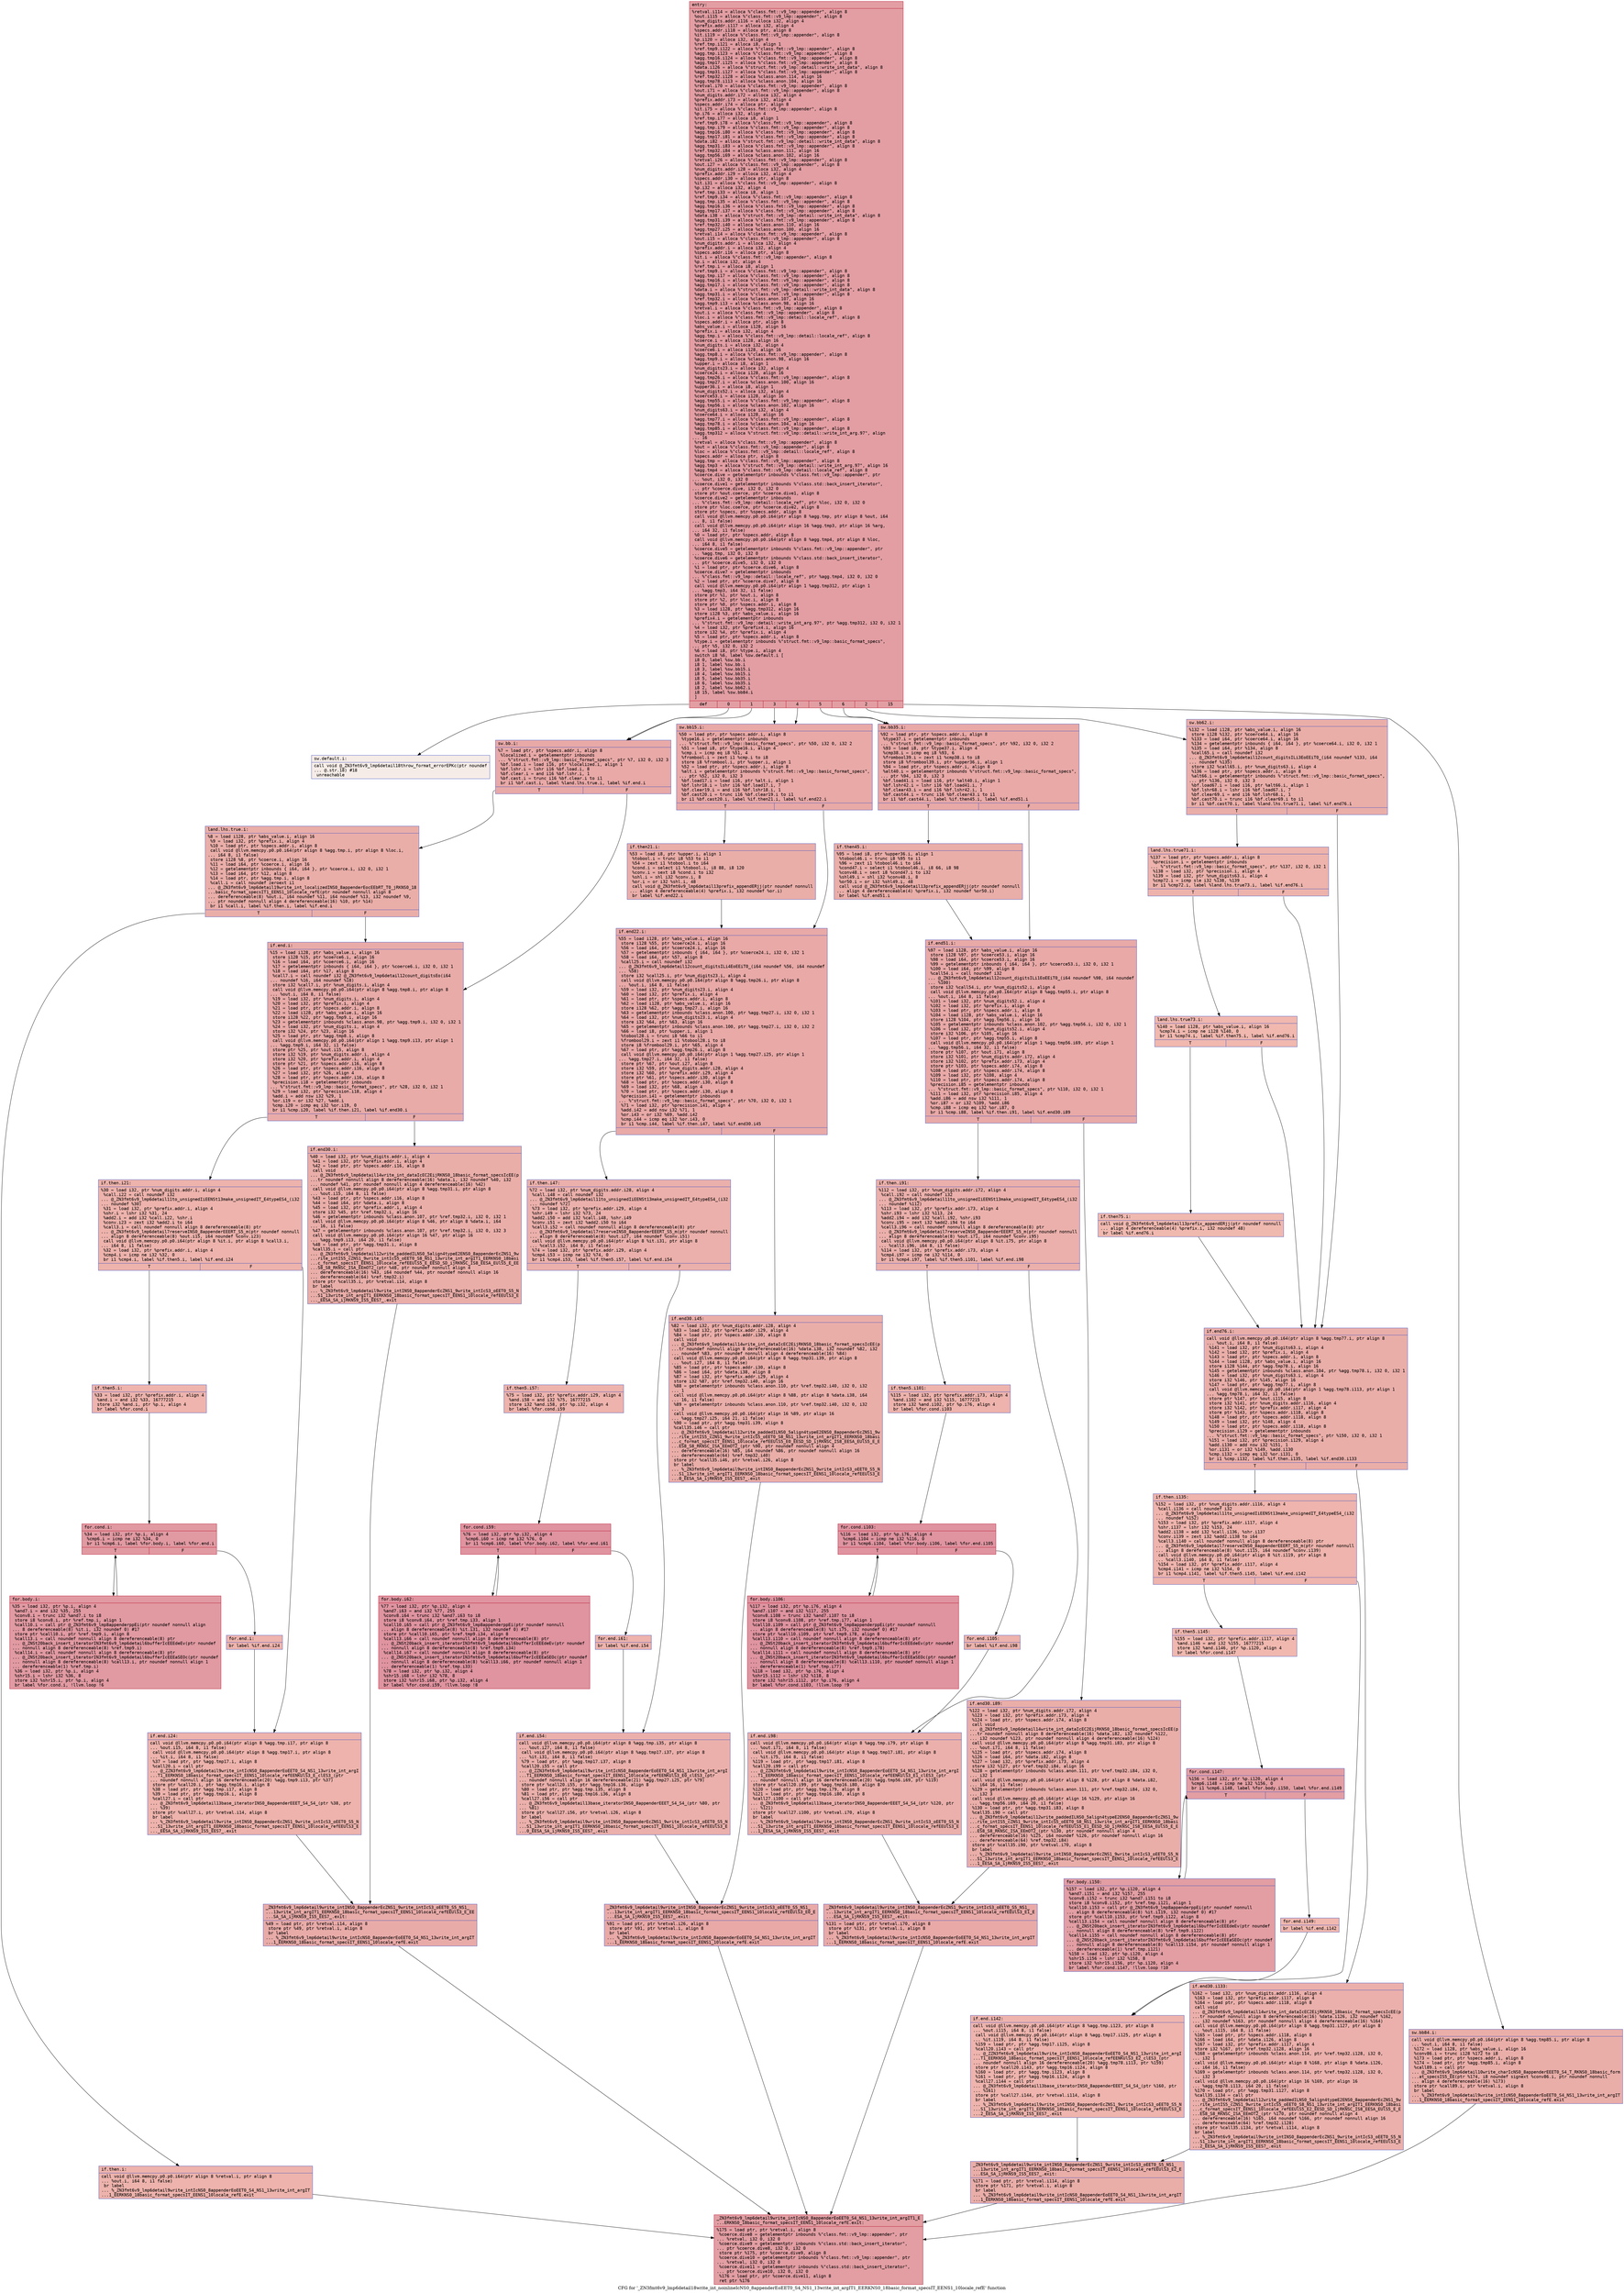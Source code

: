 digraph "CFG for '_ZN3fmt6v9_lmp6detail18write_int_noinlineIcNS0_8appenderEoEET0_S4_NS1_13write_int_argIT1_EERKNS0_18basic_format_specsIT_EENS1_10locale_refE' function" {
	label="CFG for '_ZN3fmt6v9_lmp6detail18write_int_noinlineIcNS0_8appenderEoEET0_S4_NS1_13write_int_argIT1_EERKNS0_18basic_format_specsIT_EENS1_10locale_refE' function";

	Node0x55fec35aebb0 [shape=record,color="#b70d28ff", style=filled, fillcolor="#be242e70" fontname="Courier",label="{entry:\l|  %retval.i114 = alloca %\"class.fmt::v9_lmp::appender\", align 8\l  %out.i115 = alloca %\"class.fmt::v9_lmp::appender\", align 8\l  %num_digits.addr.i116 = alloca i32, align 4\l  %prefix.addr.i117 = alloca i32, align 4\l  %specs.addr.i118 = alloca ptr, align 8\l  %it.i119 = alloca %\"class.fmt::v9_lmp::appender\", align 8\l  %p.i120 = alloca i32, align 4\l  %ref.tmp.i121 = alloca i8, align 1\l  %ref.tmp9.i122 = alloca %\"class.fmt::v9_lmp::appender\", align 8\l  %agg.tmp.i123 = alloca %\"class.fmt::v9_lmp::appender\", align 8\l  %agg.tmp16.i124 = alloca %\"class.fmt::v9_lmp::appender\", align 8\l  %agg.tmp17.i125 = alloca %\"class.fmt::v9_lmp::appender\", align 8\l  %data.i126 = alloca %\"struct.fmt::v9_lmp::detail::write_int_data\", align 8\l  %agg.tmp31.i127 = alloca %\"class.fmt::v9_lmp::appender\", align 8\l  %ref.tmp32.i128 = alloca %class.anon.114, align 16\l  %agg.tmp78.i113 = alloca %class.anon.104, align 16\l  %retval.i70 = alloca %\"class.fmt::v9_lmp::appender\", align 8\l  %out.i71 = alloca %\"class.fmt::v9_lmp::appender\", align 8\l  %num_digits.addr.i72 = alloca i32, align 4\l  %prefix.addr.i73 = alloca i32, align 4\l  %specs.addr.i74 = alloca ptr, align 8\l  %it.i75 = alloca %\"class.fmt::v9_lmp::appender\", align 8\l  %p.i76 = alloca i32, align 4\l  %ref.tmp.i77 = alloca i8, align 1\l  %ref.tmp9.i78 = alloca %\"class.fmt::v9_lmp::appender\", align 8\l  %agg.tmp.i79 = alloca %\"class.fmt::v9_lmp::appender\", align 8\l  %agg.tmp16.i80 = alloca %\"class.fmt::v9_lmp::appender\", align 8\l  %agg.tmp17.i81 = alloca %\"class.fmt::v9_lmp::appender\", align 8\l  %data.i82 = alloca %\"struct.fmt::v9_lmp::detail::write_int_data\", align 8\l  %agg.tmp31.i83 = alloca %\"class.fmt::v9_lmp::appender\", align 8\l  %ref.tmp32.i84 = alloca %class.anon.111, align 16\l  %agg.tmp56.i69 = alloca %class.anon.102, align 16\l  %retval.i26 = alloca %\"class.fmt::v9_lmp::appender\", align 8\l  %out.i27 = alloca %\"class.fmt::v9_lmp::appender\", align 8\l  %num_digits.addr.i28 = alloca i32, align 4\l  %prefix.addr.i29 = alloca i32, align 4\l  %specs.addr.i30 = alloca ptr, align 8\l  %it.i31 = alloca %\"class.fmt::v9_lmp::appender\", align 8\l  %p.i32 = alloca i32, align 4\l  %ref.tmp.i33 = alloca i8, align 1\l  %ref.tmp9.i34 = alloca %\"class.fmt::v9_lmp::appender\", align 8\l  %agg.tmp.i35 = alloca %\"class.fmt::v9_lmp::appender\", align 8\l  %agg.tmp16.i36 = alloca %\"class.fmt::v9_lmp::appender\", align 8\l  %agg.tmp17.i37 = alloca %\"class.fmt::v9_lmp::appender\", align 8\l  %data.i38 = alloca %\"struct.fmt::v9_lmp::detail::write_int_data\", align 8\l  %agg.tmp31.i39 = alloca %\"class.fmt::v9_lmp::appender\", align 8\l  %ref.tmp32.i40 = alloca %class.anon.110, align 16\l  %agg.tmp27.i25 = alloca %class.anon.100, align 16\l  %retval.i14 = alloca %\"class.fmt::v9_lmp::appender\", align 8\l  %out.i15 = alloca %\"class.fmt::v9_lmp::appender\", align 8\l  %num_digits.addr.i = alloca i32, align 4\l  %prefix.addr.i = alloca i32, align 4\l  %specs.addr.i16 = alloca ptr, align 8\l  %it.i = alloca %\"class.fmt::v9_lmp::appender\", align 8\l  %p.i = alloca i32, align 4\l  %ref.tmp.i = alloca i8, align 1\l  %ref.tmp9.i = alloca %\"class.fmt::v9_lmp::appender\", align 8\l  %agg.tmp.i17 = alloca %\"class.fmt::v9_lmp::appender\", align 8\l  %agg.tmp16.i = alloca %\"class.fmt::v9_lmp::appender\", align 8\l  %agg.tmp17.i = alloca %\"class.fmt::v9_lmp::appender\", align 8\l  %data.i = alloca %\"struct.fmt::v9_lmp::detail::write_int_data\", align 8\l  %agg.tmp31.i = alloca %\"class.fmt::v9_lmp::appender\", align 8\l  %ref.tmp32.i = alloca %class.anon.107, align 16\l  %agg.tmp9.i13 = alloca %class.anon.98, align 16\l  %retval.i = alloca %\"class.fmt::v9_lmp::appender\", align 8\l  %out.i = alloca %\"class.fmt::v9_lmp::appender\", align 8\l  %loc.i = alloca %\"class.fmt::v9_lmp::detail::locale_ref\", align 8\l  %specs.addr.i = alloca ptr, align 8\l  %abs_value.i = alloca i128, align 16\l  %prefix.i = alloca i32, align 4\l  %agg.tmp.i = alloca %\"class.fmt::v9_lmp::detail::locale_ref\", align 8\l  %coerce.i = alloca i128, align 16\l  %num_digits.i = alloca i32, align 4\l  %coerce6.i = alloca i128, align 16\l  %agg.tmp8.i = alloca %\"class.fmt::v9_lmp::appender\", align 8\l  %agg.tmp9.i = alloca %class.anon.98, align 16\l  %upper.i = alloca i8, align 1\l  %num_digits23.i = alloca i32, align 4\l  %coerce24.i = alloca i128, align 16\l  %agg.tmp26.i = alloca %\"class.fmt::v9_lmp::appender\", align 8\l  %agg.tmp27.i = alloca %class.anon.100, align 16\l  %upper36.i = alloca i8, align 1\l  %num_digits52.i = alloca i32, align 4\l  %coerce53.i = alloca i128, align 16\l  %agg.tmp55.i = alloca %\"class.fmt::v9_lmp::appender\", align 8\l  %agg.tmp56.i = alloca %class.anon.102, align 16\l  %num_digits63.i = alloca i32, align 4\l  %coerce64.i = alloca i128, align 16\l  %agg.tmp77.i = alloca %\"class.fmt::v9_lmp::appender\", align 8\l  %agg.tmp78.i = alloca %class.anon.104, align 16\l  %agg.tmp85.i = alloca %\"class.fmt::v9_lmp::appender\", align 8\l  %agg.tmp312 = alloca %\"struct.fmt::v9_lmp::detail::write_int_arg.97\", align\l... 16\l  %retval = alloca %\"class.fmt::v9_lmp::appender\", align 8\l  %out = alloca %\"class.fmt::v9_lmp::appender\", align 8\l  %loc = alloca %\"class.fmt::v9_lmp::detail::locale_ref\", align 8\l  %specs.addr = alloca ptr, align 8\l  %agg.tmp = alloca %\"class.fmt::v9_lmp::appender\", align 8\l  %agg.tmp3 = alloca %\"struct.fmt::v9_lmp::detail::write_int_arg.97\", align 16\l  %agg.tmp4 = alloca %\"class.fmt::v9_lmp::detail::locale_ref\", align 8\l  %coerce.dive = getelementptr inbounds %\"class.fmt::v9_lmp::appender\", ptr\l... %out, i32 0, i32 0\l  %coerce.dive1 = getelementptr inbounds %\"class.std::back_insert_iterator\",\l... ptr %coerce.dive, i32 0, i32 0\l  store ptr %out.coerce, ptr %coerce.dive1, align 8\l  %coerce.dive2 = getelementptr inbounds\l... %\"class.fmt::v9_lmp::detail::locale_ref\", ptr %loc, i32 0, i32 0\l  store ptr %loc.coerce, ptr %coerce.dive2, align 8\l  store ptr %specs, ptr %specs.addr, align 8\l  call void @llvm.memcpy.p0.p0.i64(ptr align 8 %agg.tmp, ptr align 8 %out, i64\l... 8, i1 false)\l  call void @llvm.memcpy.p0.p0.i64(ptr align 16 %agg.tmp3, ptr align 16 %arg,\l... i64 32, i1 false)\l  %0 = load ptr, ptr %specs.addr, align 8\l  call void @llvm.memcpy.p0.p0.i64(ptr align 8 %agg.tmp4, ptr align 8 %loc,\l... i64 8, i1 false)\l  %coerce.dive5 = getelementptr inbounds %\"class.fmt::v9_lmp::appender\", ptr\l... %agg.tmp, i32 0, i32 0\l  %coerce.dive6 = getelementptr inbounds %\"class.std::back_insert_iterator\",\l... ptr %coerce.dive5, i32 0, i32 0\l  %1 = load ptr, ptr %coerce.dive6, align 8\l  %coerce.dive7 = getelementptr inbounds\l... %\"class.fmt::v9_lmp::detail::locale_ref\", ptr %agg.tmp4, i32 0, i32 0\l  %2 = load ptr, ptr %coerce.dive7, align 8\l  call void @llvm.memcpy.p0.p0.i64(ptr align 1 %agg.tmp312, ptr align 1\l... %agg.tmp3, i64 32, i1 false)\l  store ptr %1, ptr %out.i, align 8\l  store ptr %2, ptr %loc.i, align 8\l  store ptr %0, ptr %specs.addr.i, align 8\l  %3 = load i128, ptr %agg.tmp312, align 16\l  store i128 %3, ptr %abs_value.i, align 16\l  %prefix4.i = getelementptr inbounds\l... %\"struct.fmt::v9_lmp::detail::write_int_arg.97\", ptr %agg.tmp312, i32 0, i32 1\l  %4 = load i32, ptr %prefix4.i, align 16\l  store i32 %4, ptr %prefix.i, align 4\l  %5 = load ptr, ptr %specs.addr.i, align 8\l  %type.i = getelementptr inbounds %\"struct.fmt::v9_lmp::basic_format_specs\",\l... ptr %5, i32 0, i32 2\l  %6 = load i8, ptr %type.i, align 4\l  switch i8 %6, label %sw.default.i [\l    i8 0, label %sw.bb.i\l    i8 1, label %sw.bb.i\l    i8 3, label %sw.bb15.i\l    i8 4, label %sw.bb15.i\l    i8 5, label %sw.bb35.i\l    i8 6, label %sw.bb35.i\l    i8 2, label %sw.bb62.i\l    i8 15, label %sw.bb84.i\l  ]\l|{<s0>def|<s1>0|<s2>1|<s3>3|<s4>4|<s5>5|<s6>6|<s7>2|<s8>15}}"];
	Node0x55fec35aebb0:s0 -> Node0x55fec35b4e70[tooltip="entry -> sw.default.i\nProbability 0.00%" ];
	Node0x55fec35aebb0:s1 -> Node0x55fec35b4ec0[tooltip="entry -> sw.bb.i\nProbability 25.00%" ];
	Node0x55fec35aebb0:s2 -> Node0x55fec35b4ec0[tooltip="entry -> sw.bb.i\nProbability 25.00%" ];
	Node0x55fec35aebb0:s3 -> Node0x55fec35b4f10[tooltip="entry -> sw.bb15.i\nProbability 25.00%" ];
	Node0x55fec35aebb0:s4 -> Node0x55fec35b4f10[tooltip="entry -> sw.bb15.i\nProbability 25.00%" ];
	Node0x55fec35aebb0:s5 -> Node0x55fec35b4f90[tooltip="entry -> sw.bb35.i\nProbability 25.00%" ];
	Node0x55fec35aebb0:s6 -> Node0x55fec35b4f90[tooltip="entry -> sw.bb35.i\nProbability 25.00%" ];
	Node0x55fec35aebb0:s7 -> Node0x55fec35b5070[tooltip="entry -> sw.bb62.i\nProbability 12.50%" ];
	Node0x55fec35aebb0:s8 -> Node0x55fec35b5150[tooltip="entry -> sw.bb84.i\nProbability 12.50%" ];
	Node0x55fec35b4ec0 [shape=record,color="#3d50c3ff", style=filled, fillcolor="#ca3b3770" fontname="Courier",label="{sw.bb.i:\l|  %7 = load ptr, ptr %specs.addr.i, align 8\l  %localized.i = getelementptr inbounds\l... %\"struct.fmt::v9_lmp::basic_format_specs\", ptr %7, i32 0, i32 3\l  %bf.load.i = load i16, ptr %localized.i, align 1\l  %bf.lshr.i = lshr i16 %bf.load.i, 8\l  %bf.clear.i = and i16 %bf.lshr.i, 1\l  %bf.cast.i = trunc i16 %bf.clear.i to i1\l  br i1 %bf.cast.i, label %land.lhs.true.i, label %if.end.i\l|{<s0>T|<s1>F}}"];
	Node0x55fec35b4ec0:s0 -> Node0x55fec35b58f0[tooltip="sw.bb.i -> land.lhs.true.i\nProbability 50.00%" ];
	Node0x55fec35b4ec0:s1 -> Node0x55fec35b5970[tooltip="sw.bb.i -> if.end.i\nProbability 50.00%" ];
	Node0x55fec35b58f0 [shape=record,color="#3d50c3ff", style=filled, fillcolor="#d0473d70" fontname="Courier",label="{land.lhs.true.i:\l|  %8 = load i128, ptr %abs_value.i, align 16\l  %9 = load i32, ptr %prefix.i, align 4\l  %10 = load ptr, ptr %specs.addr.i, align 8\l  call void @llvm.memcpy.p0.p0.i64(ptr align 8 %agg.tmp.i, ptr align 8 %loc.i,\l... i64 8, i1 false)\l  store i128 %8, ptr %coerce.i, align 16\l  %11 = load i64, ptr %coerce.i, align 16\l  %12 = getelementptr inbounds \{ i64, i64 \}, ptr %coerce.i, i32 0, i32 1\l  %13 = load i64, ptr %12, align 8\l  %14 = load ptr, ptr %agg.tmp.i, align 8\l  %call.i = call noundef zeroext i1\l... @_ZN3fmt6v9_lmp6detail19write_int_localizedINS0_8appenderEocEEbRT_T0_jRKNS0_18\l...basic_format_specsIT1_EENS1_10locale_refE(ptr noundef nonnull align 8\l... dereferenceable(8) %out.i, i64 noundef %11, i64 noundef %13, i32 noundef %9,\l... ptr noundef nonnull align 4 dereferenceable(16) %10, ptr %14)\l  br i1 %call.i, label %if.then.i, label %if.end.i\l|{<s0>T|<s1>F}}"];
	Node0x55fec35b58f0:s0 -> Node0x55fec35b6460[tooltip="land.lhs.true.i -> if.then.i\nProbability 50.00%" ];
	Node0x55fec35b58f0:s1 -> Node0x55fec35b5970[tooltip="land.lhs.true.i -> if.end.i\nProbability 50.00%" ];
	Node0x55fec35b6460 [shape=record,color="#3d50c3ff", style=filled, fillcolor="#d6524470" fontname="Courier",label="{if.then.i:\l|  call void @llvm.memcpy.p0.p0.i64(ptr align 8 %retval.i, ptr align 8\l... %out.i, i64 8, i1 false)\l  br label\l... %_ZN3fmt6v9_lmp6detail9write_intIcNS0_8appenderEoEET0_S4_NS1_13write_int_argIT\l...1_EERKNS0_18basic_format_specsIT_EENS1_10locale_refE.exit\l}"];
	Node0x55fec35b6460 -> Node0x55fec35b67f0[tooltip="if.then.i -> _ZN3fmt6v9_lmp6detail9write_intIcNS0_8appenderEoEET0_S4_NS1_13write_int_argIT1_EERKNS0_18basic_format_specsIT_EENS1_10locale_refE.exit\nProbability 100.00%" ];
	Node0x55fec35b5970 [shape=record,color="#3d50c3ff", style=filled, fillcolor="#cc403a70" fontname="Courier",label="{if.end.i:\l|  %15 = load i128, ptr %abs_value.i, align 16\l  store i128 %15, ptr %coerce6.i, align 16\l  %16 = load i64, ptr %coerce6.i, align 16\l  %17 = getelementptr inbounds \{ i64, i64 \}, ptr %coerce6.i, i32 0, i32 1\l  %18 = load i64, ptr %17, align 8\l  %call7.i = call noundef i32 @_ZN3fmt6v9_lmp6detail12count_digitsEo(i64\l... noundef %16, i64 noundef %18)\l  store i32 %call7.i, ptr %num_digits.i, align 4\l  call void @llvm.memcpy.p0.p0.i64(ptr align 8 %agg.tmp8.i, ptr align 8\l... %out.i, i64 8, i1 false)\l  %19 = load i32, ptr %num_digits.i, align 4\l  %20 = load i32, ptr %prefix.i, align 4\l  %21 = load ptr, ptr %specs.addr.i, align 8\l  %22 = load i128, ptr %abs_value.i, align 16\l  store i128 %22, ptr %agg.tmp9.i, align 16\l  %23 = getelementptr inbounds %class.anon.98, ptr %agg.tmp9.i, i32 0, i32 1\l  %24 = load i32, ptr %num_digits.i, align 4\l  store i32 %24, ptr %23, align 16\l  %25 = load ptr, ptr %agg.tmp8.i, align 8\l  call void @llvm.memcpy.p0.p0.i64(ptr align 1 %agg.tmp9.i13, ptr align 1\l... %agg.tmp9.i, i64 32, i1 false)\l  store ptr %25, ptr %out.i15, align 8\l  store i32 %19, ptr %num_digits.addr.i, align 4\l  store i32 %20, ptr %prefix.addr.i, align 4\l  store ptr %21, ptr %specs.addr.i16, align 8\l  %26 = load ptr, ptr %specs.addr.i16, align 8\l  %27 = load i32, ptr %26, align 4\l  %28 = load ptr, ptr %specs.addr.i16, align 8\l  %precision.i18 = getelementptr inbounds\l... %\"struct.fmt::v9_lmp::basic_format_specs\", ptr %28, i32 0, i32 1\l  %29 = load i32, ptr %precision.i18, align 4\l  %add.i = add nsw i32 %29, 1\l  %or.i19 = or i32 %27, %add.i\l  %cmp.i20 = icmp eq i32 %or.i19, 0\l  br i1 %cmp.i20, label %if.then.i21, label %if.end30.i\l|{<s0>T|<s1>F}}"];
	Node0x55fec35b5970:s0 -> Node0x55fec35b7c30[tooltip="if.end.i -> if.then.i21\nProbability 37.50%" ];
	Node0x55fec35b5970:s1 -> Node0x55fec35b7c80[tooltip="if.end.i -> if.end30.i\nProbability 62.50%" ];
	Node0x55fec35b7c30 [shape=record,color="#3d50c3ff", style=filled, fillcolor="#d6524470" fontname="Courier",label="{if.then.i21:\l|  %30 = load i32, ptr %num_digits.addr.i, align 4\l  %call.i22 = call noundef i32\l... @_ZN3fmt6v9_lmp6detail11to_unsignedIiEENSt13make_unsignedIT_E4typeES4_(i32\l... noundef %30)\l  %31 = load i32, ptr %prefix.addr.i, align 4\l  %shr.i = lshr i32 %31, 24\l  %add2.i = add i32 %call.i22, %shr.i\l  %conv.i23 = zext i32 %add2.i to i64\l  %call3.i = call noundef nonnull align 8 dereferenceable(8) ptr\l... @_ZN3fmt6v9_lmp6detail7reserveINS0_8appenderEEERT_S5_m(ptr noundef nonnull\l... align 8 dereferenceable(8) %out.i15, i64 noundef %conv.i23)\l  call void @llvm.memcpy.p0.p0.i64(ptr align 8 %it.i, ptr align 8 %call3.i,\l... i64 8, i1 false)\l  %32 = load i32, ptr %prefix.addr.i, align 4\l  %cmp4.i = icmp ne i32 %32, 0\l  br i1 %cmp4.i, label %if.then5.i, label %if.end.i24\l|{<s0>T|<s1>F}}"];
	Node0x55fec35b7c30:s0 -> Node0x55fec35b86a0[tooltip="if.then.i21 -> if.then5.i\nProbability 62.50%" ];
	Node0x55fec35b7c30:s1 -> Node0x55fec35b86f0[tooltip="if.then.i21 -> if.end.i24\nProbability 37.50%" ];
	Node0x55fec35b86a0 [shape=record,color="#3d50c3ff", style=filled, fillcolor="#d8564670" fontname="Courier",label="{if.then5.i:\l|  %33 = load i32, ptr %prefix.addr.i, align 4\l  %and.i = and i32 %33, 16777215\l  store i32 %and.i, ptr %p.i, align 4\l  br label %for.cond.i\l}"];
	Node0x55fec35b86a0 -> Node0x55fec35b8a00[tooltip="if.then5.i -> for.cond.i\nProbability 100.00%" ];
	Node0x55fec35b8a00 [shape=record,color="#b70d28ff", style=filled, fillcolor="#bb1b2c70" fontname="Courier",label="{for.cond.i:\l|  %34 = load i32, ptr %p.i, align 4\l  %cmp6.i = icmp ne i32 %34, 0\l  br i1 %cmp6.i, label %for.body.i, label %for.end.i\l|{<s0>T|<s1>F}}"];
	Node0x55fec35b8a00:s0 -> Node0x55fec35b8c20[tooltip="for.cond.i -> for.body.i\nProbability 96.88%" ];
	Node0x55fec35b8a00:s1 -> Node0x55fec35b8ca0[tooltip="for.cond.i -> for.end.i\nProbability 3.12%" ];
	Node0x55fec35b8c20 [shape=record,color="#b70d28ff", style=filled, fillcolor="#bb1b2c70" fontname="Courier",label="{for.body.i:\l|  %35 = load i32, ptr %p.i, align 4\l  %and7.i = and i32 %35, 255\l  %conv8.i = trunc i32 %and7.i to i8\l  store i8 %conv8.i, ptr %ref.tmp.i, align 1\l  %call10.i = call ptr @_ZN3fmt6v9_lmp8appenderppEi(ptr noundef nonnull align\l... 8 dereferenceable(8) %it.i, i32 noundef 0) #17\l  store ptr %call10.i, ptr %ref.tmp9.i, align 8\l  %call13.i = call noundef nonnull align 8 dereferenceable(8) ptr\l... @_ZNSt20back_insert_iteratorIN3fmt6v9_lmp6detail6bufferIcEEEdeEv(ptr noundef\l... nonnull align 8 dereferenceable(8) %ref.tmp9.i)\l  %call14.i = call noundef nonnull align 8 dereferenceable(8) ptr\l... @_ZNSt20back_insert_iteratorIN3fmt6v9_lmp6detail6bufferIcEEEaSEOc(ptr noundef\l... nonnull align 8 dereferenceable(8) %call13.i, ptr noundef nonnull align 1\l... dereferenceable(1) %ref.tmp.i)\l  %36 = load i32, ptr %p.i, align 4\l  %shr15.i = lshr i32 %36, 8\l  store i32 %shr15.i, ptr %p.i, align 4\l  br label %for.cond.i, !llvm.loop !6\l}"];
	Node0x55fec35b8c20 -> Node0x55fec35b8a00[tooltip="for.body.i -> for.cond.i\nProbability 100.00%" ];
	Node0x55fec35b8ca0 [shape=record,color="#3d50c3ff", style=filled, fillcolor="#d8564670" fontname="Courier",label="{for.end.i:\l|  br label %if.end.i24\l}"];
	Node0x55fec35b8ca0 -> Node0x55fec35b86f0[tooltip="for.end.i -> if.end.i24\nProbability 100.00%" ];
	Node0x55fec35b86f0 [shape=record,color="#3d50c3ff", style=filled, fillcolor="#d6524470" fontname="Courier",label="{if.end.i24:\l|  call void @llvm.memcpy.p0.p0.i64(ptr align 8 %agg.tmp.i17, ptr align 8\l... %out.i15, i64 8, i1 false)\l  call void @llvm.memcpy.p0.p0.i64(ptr align 8 %agg.tmp17.i, ptr align 8\l... %it.i, i64 8, i1 false)\l  %37 = load ptr, ptr %agg.tmp17.i, align 8\l  %call20.i = call ptr\l... @_ZZN3fmt6v9_lmp6detail9write_intIcNS0_8appenderEoEET0_S4_NS1_13write_int_argI\l...T1_EERKNS0_18basic_format_specsIT_EENS1_10locale_refEENKUlS3_E_clES3_(ptr\l... noundef nonnull align 16 dereferenceable(20) %agg.tmp9.i13, ptr %37)\l  store ptr %call20.i, ptr %agg.tmp16.i, align 8\l  %38 = load ptr, ptr %agg.tmp.i17, align 8\l  %39 = load ptr, ptr %agg.tmp16.i, align 8\l  %call27.i = call ptr\l... @_ZN3fmt6v9_lmp6detail13base_iteratorINS0_8appenderEEET_S4_S4_(ptr %38, ptr\l... %39)\l  store ptr %call27.i, ptr %retval.i14, align 8\l  br label\l... %_ZN3fmt6v9_lmp6detail9write_intINS0_8appenderEcZNS1_9write_intIcS3_oEET0_S5_N\l...S1_13write_int_argIT1_EERKNS0_18basic_format_specsIT_EENS1_10locale_refEEUlS3_E\l..._EESA_SA_ijRKNS9_IS5_EES7_.exit\l}"];
	Node0x55fec35b86f0 -> Node0x55fec35ba000[tooltip="if.end.i24 -> _ZN3fmt6v9_lmp6detail9write_intINS0_8appenderEcZNS1_9write_intIcS3_oEET0_S5_NS1_13write_int_argIT1_EERKNS0_18basic_format_specsIT_EENS1_10locale_refEEUlS3_E_EESA_SA_ijRKNS9_IS5_EES7_.exit\nProbability 100.00%" ];
	Node0x55fec35b7c80 [shape=record,color="#3d50c3ff", style=filled, fillcolor="#d0473d70" fontname="Courier",label="{if.end30.i:\l|  %40 = load i32, ptr %num_digits.addr.i, align 4\l  %41 = load i32, ptr %prefix.addr.i, align 4\l  %42 = load ptr, ptr %specs.addr.i16, align 8\l  call void\l... @_ZN3fmt6v9_lmp6detail14write_int_dataIcEC2EijRKNS0_18basic_format_specsIcEE(p\l...tr noundef nonnull align 8 dereferenceable(16) %data.i, i32 noundef %40, i32\l... noundef %41, ptr noundef nonnull align 4 dereferenceable(16) %42)\l  call void @llvm.memcpy.p0.p0.i64(ptr align 8 %agg.tmp31.i, ptr align 8\l... %out.i15, i64 8, i1 false)\l  %43 = load ptr, ptr %specs.addr.i16, align 8\l  %44 = load i64, ptr %data.i, align 8\l  %45 = load i32, ptr %prefix.addr.i, align 4\l  store i32 %45, ptr %ref.tmp32.i, align 16\l  %46 = getelementptr inbounds %class.anon.107, ptr %ref.tmp32.i, i32 0, i32 1\l  call void @llvm.memcpy.p0.p0.i64(ptr align 8 %46, ptr align 8 %data.i, i64\l... 16, i1 false)\l  %47 = getelementptr inbounds %class.anon.107, ptr %ref.tmp32.i, i32 0, i32 3\l  call void @llvm.memcpy.p0.p0.i64(ptr align 16 %47, ptr align 16\l... %agg.tmp9.i13, i64 20, i1 false)\l  %48 = load ptr, ptr %agg.tmp31.i, align 8\l  %call35.i = call ptr\l... @_ZN3fmt6v9_lmp6detail12write_paddedILNS0_5align4typeE2ENS0_8appenderEcZNS1_9w\l...rite_intIS5_cZNS1_9write_intIcS5_oEET0_S8_NS1_13write_int_argIT1_EERKNS0_18basi\l...c_format_specsIT_EENS1_10locale_refEEUlS5_E_EESD_SD_ijRKNSC_IS8_EESA_EUlS5_E_EE\l...S8_S8_RKNSC_ISA_EEmOT2_(ptr %48, ptr noundef nonnull align 4\l... dereferenceable(16) %43, i64 noundef %44, ptr noundef nonnull align 16\l... dereferenceable(64) %ref.tmp32.i)\l  store ptr %call35.i, ptr %retval.i14, align 8\l  br label\l... %_ZN3fmt6v9_lmp6detail9write_intINS0_8appenderEcZNS1_9write_intIcS3_oEET0_S5_N\l...S1_13write_int_argIT1_EERKNS0_18basic_format_specsIT_EENS1_10locale_refEEUlS3_E\l..._EESA_SA_ijRKNS9_IS5_EES7_.exit\l}"];
	Node0x55fec35b7c80 -> Node0x55fec35ba000[tooltip="if.end30.i -> _ZN3fmt6v9_lmp6detail9write_intINS0_8appenderEcZNS1_9write_intIcS3_oEET0_S5_NS1_13write_int_argIT1_EERKNS0_18basic_format_specsIT_EENS1_10locale_refEEUlS3_E_EESA_SA_ijRKNS9_IS5_EES7_.exit\nProbability 100.00%" ];
	Node0x55fec35ba000 [shape=record,color="#3d50c3ff", style=filled, fillcolor="#cc403a70" fontname="Courier",label="{_ZN3fmt6v9_lmp6detail9write_intINS0_8appenderEcZNS1_9write_intIcS3_oEET0_S5_NS1_\l...13write_int_argIT1_EERKNS0_18basic_format_specsIT_EENS1_10locale_refEEUlS3_E_EE\l...SA_SA_ijRKNS9_IS5_EES7_.exit:\l|  %49 = load ptr, ptr %retval.i14, align 8\l  store ptr %49, ptr %retval.i, align 8\l  br label\l... %_ZN3fmt6v9_lmp6detail9write_intIcNS0_8appenderEoEET0_S4_NS1_13write_int_argIT\l...1_EERKNS0_18basic_format_specsIT_EENS1_10locale_refE.exit\l}"];
	Node0x55fec35ba000 -> Node0x55fec35b67f0[tooltip="_ZN3fmt6v9_lmp6detail9write_intINS0_8appenderEcZNS1_9write_intIcS3_oEET0_S5_NS1_13write_int_argIT1_EERKNS0_18basic_format_specsIT_EENS1_10locale_refEEUlS3_E_EESA_SA_ijRKNS9_IS5_EES7_.exit -> _ZN3fmt6v9_lmp6detail9write_intIcNS0_8appenderEoEET0_S4_NS1_13write_int_argIT1_EERKNS0_18basic_format_specsIT_EENS1_10locale_refE.exit\nProbability 100.00%" ];
	Node0x55fec35b4f10 [shape=record,color="#3d50c3ff", style=filled, fillcolor="#ca3b3770" fontname="Courier",label="{sw.bb15.i:\l|  %50 = load ptr, ptr %specs.addr.i, align 8\l  %type16.i = getelementptr inbounds\l... %\"struct.fmt::v9_lmp::basic_format_specs\", ptr %50, i32 0, i32 2\l  %51 = load i8, ptr %type16.i, align 4\l  %cmp.i = icmp eq i8 %51, 4\l  %frombool.i = zext i1 %cmp.i to i8\l  store i8 %frombool.i, ptr %upper.i, align 1\l  %52 = load ptr, ptr %specs.addr.i, align 8\l  %alt.i = getelementptr inbounds %\"struct.fmt::v9_lmp::basic_format_specs\",\l... ptr %52, i32 0, i32 3\l  %bf.load17.i = load i16, ptr %alt.i, align 1\l  %bf.lshr18.i = lshr i16 %bf.load17.i, 7\l  %bf.clear19.i = and i16 %bf.lshr18.i, 1\l  %bf.cast20.i = trunc i16 %bf.clear19.i to i1\l  br i1 %bf.cast20.i, label %if.then21.i, label %if.end22.i\l|{<s0>T|<s1>F}}"];
	Node0x55fec35b4f10:s0 -> Node0x55fec35bc440[tooltip="sw.bb15.i -> if.then21.i\nProbability 50.00%" ];
	Node0x55fec35b4f10:s1 -> Node0x55fec35bc4c0[tooltip="sw.bb15.i -> if.end22.i\nProbability 50.00%" ];
	Node0x55fec35bc440 [shape=record,color="#3d50c3ff", style=filled, fillcolor="#d0473d70" fontname="Courier",label="{if.then21.i:\l|  %53 = load i8, ptr %upper.i, align 1\l  %tobool.i = trunc i8 %53 to i1\l  %54 = zext i1 %tobool.i to i64\l  %cond.i = select i1 %tobool.i, i8 88, i8 120\l  %conv.i = sext i8 %cond.i to i32\l  %shl.i = shl i32 %conv.i, 8\l  %or.i = or i32 %shl.i, 48\l  call void @_ZN3fmt6v9_lmp6detail13prefix_appendERjj(ptr noundef nonnull\l... align 4 dereferenceable(4) %prefix.i, i32 noundef %or.i)\l  br label %if.end22.i\l}"];
	Node0x55fec35bc440 -> Node0x55fec35bc4c0[tooltip="if.then21.i -> if.end22.i\nProbability 100.00%" ];
	Node0x55fec35bc4c0 [shape=record,color="#3d50c3ff", style=filled, fillcolor="#ca3b3770" fontname="Courier",label="{if.end22.i:\l|  %55 = load i128, ptr %abs_value.i, align 16\l  store i128 %55, ptr %coerce24.i, align 16\l  %56 = load i64, ptr %coerce24.i, align 16\l  %57 = getelementptr inbounds \{ i64, i64 \}, ptr %coerce24.i, i32 0, i32 1\l  %58 = load i64, ptr %57, align 8\l  %call25.i = call noundef i32\l... @_ZN3fmt6v9_lmp6detail12count_digitsILi4EoEEiT0_(i64 noundef %56, i64 noundef\l... %58)\l  store i32 %call25.i, ptr %num_digits23.i, align 4\l  call void @llvm.memcpy.p0.p0.i64(ptr align 8 %agg.tmp26.i, ptr align 8\l... %out.i, i64 8, i1 false)\l  %59 = load i32, ptr %num_digits23.i, align 4\l  %60 = load i32, ptr %prefix.i, align 4\l  %61 = load ptr, ptr %specs.addr.i, align 8\l  %62 = load i128, ptr %abs_value.i, align 16\l  store i128 %62, ptr %agg.tmp27.i, align 16\l  %63 = getelementptr inbounds %class.anon.100, ptr %agg.tmp27.i, i32 0, i32 1\l  %64 = load i32, ptr %num_digits23.i, align 4\l  store i32 %64, ptr %63, align 16\l  %65 = getelementptr inbounds %class.anon.100, ptr %agg.tmp27.i, i32 0, i32 2\l  %66 = load i8, ptr %upper.i, align 1\l  %tobool28.i = trunc i8 %66 to i1\l  %frombool29.i = zext i1 %tobool28.i to i8\l  store i8 %frombool29.i, ptr %65, align 4\l  %67 = load ptr, ptr %agg.tmp26.i, align 8\l  call void @llvm.memcpy.p0.p0.i64(ptr align 1 %agg.tmp27.i25, ptr align 1\l... %agg.tmp27.i, i64 32, i1 false)\l  store ptr %67, ptr %out.i27, align 8\l  store i32 %59, ptr %num_digits.addr.i28, align 4\l  store i32 %60, ptr %prefix.addr.i29, align 4\l  store ptr %61, ptr %specs.addr.i30, align 8\l  %68 = load ptr, ptr %specs.addr.i30, align 8\l  %69 = load i32, ptr %68, align 4\l  %70 = load ptr, ptr %specs.addr.i30, align 8\l  %precision.i41 = getelementptr inbounds\l... %\"struct.fmt::v9_lmp::basic_format_specs\", ptr %70, i32 0, i32 1\l  %71 = load i32, ptr %precision.i41, align 4\l  %add.i42 = add nsw i32 %71, 1\l  %or.i43 = or i32 %69, %add.i42\l  %cmp.i44 = icmp eq i32 %or.i43, 0\l  br i1 %cmp.i44, label %if.then.i47, label %if.end30.i45\l|{<s0>T|<s1>F}}"];
	Node0x55fec35bc4c0:s0 -> Node0x55fec35be3f0[tooltip="if.end22.i -> if.then.i47\nProbability 37.50%" ];
	Node0x55fec35bc4c0:s1 -> Node0x55fec35be440[tooltip="if.end22.i -> if.end30.i45\nProbability 62.50%" ];
	Node0x55fec35be3f0 [shape=record,color="#3d50c3ff", style=filled, fillcolor="#d24b4070" fontname="Courier",label="{if.then.i47:\l|  %72 = load i32, ptr %num_digits.addr.i28, align 4\l  %call.i48 = call noundef i32\l... @_ZN3fmt6v9_lmp6detail11to_unsignedIiEENSt13make_unsignedIT_E4typeES4_(i32\l... noundef %72)\l  %73 = load i32, ptr %prefix.addr.i29, align 4\l  %shr.i49 = lshr i32 %73, 24\l  %add2.i50 = add i32 %call.i48, %shr.i49\l  %conv.i51 = zext i32 %add2.i50 to i64\l  %call3.i52 = call noundef nonnull align 8 dereferenceable(8) ptr\l... @_ZN3fmt6v9_lmp6detail7reserveINS0_8appenderEEERT_S5_m(ptr noundef nonnull\l... align 8 dereferenceable(8) %out.i27, i64 noundef %conv.i51)\l  call void @llvm.memcpy.p0.p0.i64(ptr align 8 %it.i31, ptr align 8\l... %call3.i52, i64 8, i1 false)\l  %74 = load i32, ptr %prefix.addr.i29, align 4\l  %cmp4.i53 = icmp ne i32 %74, 0\l  br i1 %cmp4.i53, label %if.then5.i57, label %if.end.i54\l|{<s0>T|<s1>F}}"];
	Node0x55fec35be3f0:s0 -> Node0x55fec35bee80[tooltip="if.then.i47 -> if.then5.i57\nProbability 62.50%" ];
	Node0x55fec35be3f0:s1 -> Node0x55fec35beed0[tooltip="if.then.i47 -> if.end.i54\nProbability 37.50%" ];
	Node0x55fec35bee80 [shape=record,color="#3d50c3ff", style=filled, fillcolor="#d6524470" fontname="Courier",label="{if.then5.i57:\l|  %75 = load i32, ptr %prefix.addr.i29, align 4\l  %and.i58 = and i32 %75, 16777215\l  store i32 %and.i58, ptr %p.i32, align 4\l  br label %for.cond.i59\l}"];
	Node0x55fec35bee80 -> Node0x55fec35bf240[tooltip="if.then5.i57 -> for.cond.i59\nProbability 100.00%" ];
	Node0x55fec35bf240 [shape=record,color="#b70d28ff", style=filled, fillcolor="#b70d2870" fontname="Courier",label="{for.cond.i59:\l|  %76 = load i32, ptr %p.i32, align 4\l  %cmp6.i60 = icmp ne i32 %76, 0\l  br i1 %cmp6.i60, label %for.body.i62, label %for.end.i61\l|{<s0>T|<s1>F}}"];
	Node0x55fec35bf240:s0 -> Node0x55fec35b3000[tooltip="for.cond.i59 -> for.body.i62\nProbability 96.88%" ];
	Node0x55fec35bf240:s1 -> Node0x55fec35b3080[tooltip="for.cond.i59 -> for.end.i61\nProbability 3.12%" ];
	Node0x55fec35b3000 [shape=record,color="#b70d28ff", style=filled, fillcolor="#b70d2870" fontname="Courier",label="{for.body.i62:\l|  %77 = load i32, ptr %p.i32, align 4\l  %and7.i63 = and i32 %77, 255\l  %conv8.i64 = trunc i32 %and7.i63 to i8\l  store i8 %conv8.i64, ptr %ref.tmp.i33, align 1\l  %call10.i65 = call ptr @_ZN3fmt6v9_lmp8appenderppEi(ptr noundef nonnull\l... align 8 dereferenceable(8) %it.i31, i32 noundef 0) #17\l  store ptr %call10.i65, ptr %ref.tmp9.i34, align 8\l  %call13.i66 = call noundef nonnull align 8 dereferenceable(8) ptr\l... @_ZNSt20back_insert_iteratorIN3fmt6v9_lmp6detail6bufferIcEEEdeEv(ptr noundef\l... nonnull align 8 dereferenceable(8) %ref.tmp9.i34)\l  %call14.i67 = call noundef nonnull align 8 dereferenceable(8) ptr\l... @_ZNSt20back_insert_iteratorIN3fmt6v9_lmp6detail6bufferIcEEEaSEOc(ptr noundef\l... nonnull align 8 dereferenceable(8) %call13.i66, ptr noundef nonnull align 1\l... dereferenceable(1) %ref.tmp.i33)\l  %78 = load i32, ptr %p.i32, align 4\l  %shr15.i68 = lshr i32 %78, 8\l  store i32 %shr15.i68, ptr %p.i32, align 4\l  br label %for.cond.i59, !llvm.loop !8\l}"];
	Node0x55fec35b3000 -> Node0x55fec35bf240[tooltip="for.body.i62 -> for.cond.i59\nProbability 100.00%" ];
	Node0x55fec35b3080 [shape=record,color="#3d50c3ff", style=filled, fillcolor="#d6524470" fontname="Courier",label="{for.end.i61:\l|  br label %if.end.i54\l}"];
	Node0x55fec35b3080 -> Node0x55fec35beed0[tooltip="for.end.i61 -> if.end.i54\nProbability 100.00%" ];
	Node0x55fec35beed0 [shape=record,color="#3d50c3ff", style=filled, fillcolor="#d24b4070" fontname="Courier",label="{if.end.i54:\l|  call void @llvm.memcpy.p0.p0.i64(ptr align 8 %agg.tmp.i35, ptr align 8\l... %out.i27, i64 8, i1 false)\l  call void @llvm.memcpy.p0.p0.i64(ptr align 8 %agg.tmp17.i37, ptr align 8\l... %it.i31, i64 8, i1 false)\l  %79 = load ptr, ptr %agg.tmp17.i37, align 8\l  %call20.i55 = call ptr\l... @_ZZN3fmt6v9_lmp6detail9write_intIcNS0_8appenderEoEET0_S4_NS1_13write_int_argI\l...T1_EERKNS0_18basic_format_specsIT_EENS1_10locale_refEENKUlS3_E0_clES3_(ptr\l... noundef nonnull align 16 dereferenceable(21) %agg.tmp27.i25, ptr %79)\l  store ptr %call20.i55, ptr %agg.tmp16.i36, align 8\l  %80 = load ptr, ptr %agg.tmp.i35, align 8\l  %81 = load ptr, ptr %agg.tmp16.i36, align 8\l  %call27.i56 = call ptr\l... @_ZN3fmt6v9_lmp6detail13base_iteratorINS0_8appenderEEET_S4_S4_(ptr %80, ptr\l... %81)\l  store ptr %call27.i56, ptr %retval.i26, align 8\l  br label\l... %_ZN3fmt6v9_lmp6detail9write_intINS0_8appenderEcZNS1_9write_intIcS3_oEET0_S5_N\l...S1_13write_int_argIT1_EERKNS0_18basic_format_specsIT_EENS1_10locale_refEEUlS3_E\l...0_EESA_SA_ijRKNS9_IS5_EES7_.exit\l}"];
	Node0x55fec35beed0 -> Node0x55fec35c1430[tooltip="if.end.i54 -> _ZN3fmt6v9_lmp6detail9write_intINS0_8appenderEcZNS1_9write_intIcS3_oEET0_S5_NS1_13write_int_argIT1_EERKNS0_18basic_format_specsIT_EENS1_10locale_refEEUlS3_E0_EESA_SA_ijRKNS9_IS5_EES7_.exit\nProbability 100.00%" ];
	Node0x55fec35be440 [shape=record,color="#3d50c3ff", style=filled, fillcolor="#d0473d70" fontname="Courier",label="{if.end30.i45:\l|  %82 = load i32, ptr %num_digits.addr.i28, align 4\l  %83 = load i32, ptr %prefix.addr.i29, align 4\l  %84 = load ptr, ptr %specs.addr.i30, align 8\l  call void\l... @_ZN3fmt6v9_lmp6detail14write_int_dataIcEC2EijRKNS0_18basic_format_specsIcEE(p\l...tr noundef nonnull align 8 dereferenceable(16) %data.i38, i32 noundef %82, i32\l... noundef %83, ptr noundef nonnull align 4 dereferenceable(16) %84)\l  call void @llvm.memcpy.p0.p0.i64(ptr align 8 %agg.tmp31.i39, ptr align 8\l... %out.i27, i64 8, i1 false)\l  %85 = load ptr, ptr %specs.addr.i30, align 8\l  %86 = load i64, ptr %data.i38, align 8\l  %87 = load i32, ptr %prefix.addr.i29, align 4\l  store i32 %87, ptr %ref.tmp32.i40, align 16\l  %88 = getelementptr inbounds %class.anon.110, ptr %ref.tmp32.i40, i32 0, i32\l... 1\l  call void @llvm.memcpy.p0.p0.i64(ptr align 8 %88, ptr align 8 %data.i38, i64\l... 16, i1 false)\l  %89 = getelementptr inbounds %class.anon.110, ptr %ref.tmp32.i40, i32 0, i32\l... 3\l  call void @llvm.memcpy.p0.p0.i64(ptr align 16 %89, ptr align 16\l... %agg.tmp27.i25, i64 21, i1 false)\l  %90 = load ptr, ptr %agg.tmp31.i39, align 8\l  %call35.i46 = call ptr\l... @_ZN3fmt6v9_lmp6detail12write_paddedILNS0_5align4typeE2ENS0_8appenderEcZNS1_9w\l...rite_intIS5_cZNS1_9write_intIcS5_oEET0_S8_NS1_13write_int_argIT1_EERKNS0_18basi\l...c_format_specsIT_EENS1_10locale_refEEUlS5_E0_EESD_SD_ijRKNSC_IS8_EESA_EUlS5_E_E\l...ES8_S8_RKNSC_ISA_EEmOT2_(ptr %90, ptr noundef nonnull align 4\l... dereferenceable(16) %85, i64 noundef %86, ptr noundef nonnull align 16\l... dereferenceable(64) %ref.tmp32.i40)\l  store ptr %call35.i46, ptr %retval.i26, align 8\l  br label\l... %_ZN3fmt6v9_lmp6detail9write_intINS0_8appenderEcZNS1_9write_intIcS3_oEET0_S5_N\l...S1_13write_int_argIT1_EERKNS0_18basic_format_specsIT_EENS1_10locale_refEEUlS3_E\l...0_EESA_SA_ijRKNS9_IS5_EES7_.exit\l}"];
	Node0x55fec35be440 -> Node0x55fec35c1430[tooltip="if.end30.i45 -> _ZN3fmt6v9_lmp6detail9write_intINS0_8appenderEcZNS1_9write_intIcS3_oEET0_S5_NS1_13write_int_argIT1_EERKNS0_18basic_format_specsIT_EENS1_10locale_refEEUlS3_E0_EESA_SA_ijRKNS9_IS5_EES7_.exit\nProbability 100.00%" ];
	Node0x55fec35c1430 [shape=record,color="#3d50c3ff", style=filled, fillcolor="#ca3b3770" fontname="Courier",label="{_ZN3fmt6v9_lmp6detail9write_intINS0_8appenderEcZNS1_9write_intIcS3_oEET0_S5_NS1_\l...13write_int_argIT1_EERKNS0_18basic_format_specsIT_EENS1_10locale_refEEUlS3_E0_E\l...ESA_SA_ijRKNS9_IS5_EES7_.exit:\l|  %91 = load ptr, ptr %retval.i26, align 8\l  store ptr %91, ptr %retval.i, align 8\l  br label\l... %_ZN3fmt6v9_lmp6detail9write_intIcNS0_8appenderEoEET0_S4_NS1_13write_int_argIT\l...1_EERKNS0_18basic_format_specsIT_EENS1_10locale_refE.exit\l}"];
	Node0x55fec35c1430 -> Node0x55fec35b67f0[tooltip="_ZN3fmt6v9_lmp6detail9write_intINS0_8appenderEcZNS1_9write_intIcS3_oEET0_S5_NS1_13write_int_argIT1_EERKNS0_18basic_format_specsIT_EENS1_10locale_refEEUlS3_E0_EESA_SA_ijRKNS9_IS5_EES7_.exit -> _ZN3fmt6v9_lmp6detail9write_intIcNS0_8appenderEoEET0_S4_NS1_13write_int_argIT1_EERKNS0_18basic_format_specsIT_EENS1_10locale_refE.exit\nProbability 100.00%" ];
	Node0x55fec35b4f90 [shape=record,color="#3d50c3ff", style=filled, fillcolor="#ca3b3770" fontname="Courier",label="{sw.bb35.i:\l|  %92 = load ptr, ptr %specs.addr.i, align 8\l  %type37.i = getelementptr inbounds\l... %\"struct.fmt::v9_lmp::basic_format_specs\", ptr %92, i32 0, i32 2\l  %93 = load i8, ptr %type37.i, align 4\l  %cmp38.i = icmp eq i8 %93, 6\l  %frombool39.i = zext i1 %cmp38.i to i8\l  store i8 %frombool39.i, ptr %upper36.i, align 1\l  %94 = load ptr, ptr %specs.addr.i, align 8\l  %alt40.i = getelementptr inbounds %\"struct.fmt::v9_lmp::basic_format_specs\",\l... ptr %94, i32 0, i32 3\l  %bf.load41.i = load i16, ptr %alt40.i, align 1\l  %bf.lshr42.i = lshr i16 %bf.load41.i, 7\l  %bf.clear43.i = and i16 %bf.lshr42.i, 1\l  %bf.cast44.i = trunc i16 %bf.clear43.i to i1\l  br i1 %bf.cast44.i, label %if.then45.i, label %if.end51.i\l|{<s0>T|<s1>F}}"];
	Node0x55fec35b4f90:s0 -> Node0x55fec35c2e50[tooltip="sw.bb35.i -> if.then45.i\nProbability 50.00%" ];
	Node0x55fec35b4f90:s1 -> Node0x55fec35c2ed0[tooltip="sw.bb35.i -> if.end51.i\nProbability 50.00%" ];
	Node0x55fec35c2e50 [shape=record,color="#3d50c3ff", style=filled, fillcolor="#d0473d70" fontname="Courier",label="{if.then45.i:\l|  %95 = load i8, ptr %upper36.i, align 1\l  %tobool46.i = trunc i8 %95 to i1\l  %96 = zext i1 %tobool46.i to i64\l  %cond47.i = select i1 %tobool46.i, i8 66, i8 98\l  %conv48.i = sext i8 %cond47.i to i32\l  %shl49.i = shl i32 %conv48.i, 8\l  %or50.i = or i32 %shl49.i, 48\l  call void @_ZN3fmt6v9_lmp6detail13prefix_appendERjj(ptr noundef nonnull\l... align 4 dereferenceable(4) %prefix.i, i32 noundef %or50.i)\l  br label %if.end51.i\l}"];
	Node0x55fec35c2e50 -> Node0x55fec35c2ed0[tooltip="if.then45.i -> if.end51.i\nProbability 100.00%" ];
	Node0x55fec35c2ed0 [shape=record,color="#3d50c3ff", style=filled, fillcolor="#ca3b3770" fontname="Courier",label="{if.end51.i:\l|  %97 = load i128, ptr %abs_value.i, align 16\l  store i128 %97, ptr %coerce53.i, align 16\l  %98 = load i64, ptr %coerce53.i, align 16\l  %99 = getelementptr inbounds \{ i64, i64 \}, ptr %coerce53.i, i32 0, i32 1\l  %100 = load i64, ptr %99, align 8\l  %call54.i = call noundef i32\l... @_ZN3fmt6v9_lmp6detail12count_digitsILi1EoEEiT0_(i64 noundef %98, i64 noundef\l... %100)\l  store i32 %call54.i, ptr %num_digits52.i, align 4\l  call void @llvm.memcpy.p0.p0.i64(ptr align 8 %agg.tmp55.i, ptr align 8\l... %out.i, i64 8, i1 false)\l  %101 = load i32, ptr %num_digits52.i, align 4\l  %102 = load i32, ptr %prefix.i, align 4\l  %103 = load ptr, ptr %specs.addr.i, align 8\l  %104 = load i128, ptr %abs_value.i, align 16\l  store i128 %104, ptr %agg.tmp56.i, align 16\l  %105 = getelementptr inbounds %class.anon.102, ptr %agg.tmp56.i, i32 0, i32 1\l  %106 = load i32, ptr %num_digits52.i, align 4\l  store i32 %106, ptr %105, align 16\l  %107 = load ptr, ptr %agg.tmp55.i, align 8\l  call void @llvm.memcpy.p0.p0.i64(ptr align 1 %agg.tmp56.i69, ptr align 1\l... %agg.tmp56.i, i64 32, i1 false)\l  store ptr %107, ptr %out.i71, align 8\l  store i32 %101, ptr %num_digits.addr.i72, align 4\l  store i32 %102, ptr %prefix.addr.i73, align 4\l  store ptr %103, ptr %specs.addr.i74, align 8\l  %108 = load ptr, ptr %specs.addr.i74, align 8\l  %109 = load i32, ptr %108, align 4\l  %110 = load ptr, ptr %specs.addr.i74, align 8\l  %precision.i85 = getelementptr inbounds\l... %\"struct.fmt::v9_lmp::basic_format_specs\", ptr %110, i32 0, i32 1\l  %111 = load i32, ptr %precision.i85, align 4\l  %add.i86 = add nsw i32 %111, 1\l  %or.i87 = or i32 %109, %add.i86\l  %cmp.i88 = icmp eq i32 %or.i87, 0\l  br i1 %cmp.i88, label %if.then.i91, label %if.end30.i89\l|{<s0>T|<s1>F}}"];
	Node0x55fec35c2ed0:s0 -> Node0x55fec35c5290[tooltip="if.end51.i -> if.then.i91\nProbability 37.50%" ];
	Node0x55fec35c2ed0:s1 -> Node0x55fec35c52e0[tooltip="if.end51.i -> if.end30.i89\nProbability 62.50%" ];
	Node0x55fec35c5290 [shape=record,color="#3d50c3ff", style=filled, fillcolor="#d24b4070" fontname="Courier",label="{if.then.i91:\l|  %112 = load i32, ptr %num_digits.addr.i72, align 4\l  %call.i92 = call noundef i32\l... @_ZN3fmt6v9_lmp6detail11to_unsignedIiEENSt13make_unsignedIT_E4typeES4_(i32\l... noundef %112)\l  %113 = load i32, ptr %prefix.addr.i73, align 4\l  %shr.i93 = lshr i32 %113, 24\l  %add2.i94 = add i32 %call.i92, %shr.i93\l  %conv.i95 = zext i32 %add2.i94 to i64\l  %call3.i96 = call noundef nonnull align 8 dereferenceable(8) ptr\l... @_ZN3fmt6v9_lmp6detail7reserveINS0_8appenderEEERT_S5_m(ptr noundef nonnull\l... align 8 dereferenceable(8) %out.i71, i64 noundef %conv.i95)\l  call void @llvm.memcpy.p0.p0.i64(ptr align 8 %it.i75, ptr align 8\l... %call3.i96, i64 8, i1 false)\l  %114 = load i32, ptr %prefix.addr.i73, align 4\l  %cmp4.i97 = icmp ne i32 %114, 0\l  br i1 %cmp4.i97, label %if.then5.i101, label %if.end.i98\l|{<s0>T|<s1>F}}"];
	Node0x55fec35c5290:s0 -> Node0x55fec35c5c80[tooltip="if.then.i91 -> if.then5.i101\nProbability 62.50%" ];
	Node0x55fec35c5290:s1 -> Node0x55fec35c5cd0[tooltip="if.then.i91 -> if.end.i98\nProbability 37.50%" ];
	Node0x55fec35c5c80 [shape=record,color="#3d50c3ff", style=filled, fillcolor="#d6524470" fontname="Courier",label="{if.then5.i101:\l|  %115 = load i32, ptr %prefix.addr.i73, align 4\l  %and.i102 = and i32 %115, 16777215\l  store i32 %and.i102, ptr %p.i76, align 4\l  br label %for.cond.i103\l}"];
	Node0x55fec35c5c80 -> Node0x55fec35c5fe0[tooltip="if.then5.i101 -> for.cond.i103\nProbability 100.00%" ];
	Node0x55fec35c5fe0 [shape=record,color="#b70d28ff", style=filled, fillcolor="#b70d2870" fontname="Courier",label="{for.cond.i103:\l|  %116 = load i32, ptr %p.i76, align 4\l  %cmp6.i104 = icmp ne i32 %116, 0\l  br i1 %cmp6.i104, label %for.body.i106, label %for.end.i105\l|{<s0>T|<s1>F}}"];
	Node0x55fec35c5fe0:s0 -> Node0x55fec35c6210[tooltip="for.cond.i103 -> for.body.i106\nProbability 96.88%" ];
	Node0x55fec35c5fe0:s1 -> Node0x55fec35c6290[tooltip="for.cond.i103 -> for.end.i105\nProbability 3.12%" ];
	Node0x55fec35c6210 [shape=record,color="#b70d28ff", style=filled, fillcolor="#b70d2870" fontname="Courier",label="{for.body.i106:\l|  %117 = load i32, ptr %p.i76, align 4\l  %and7.i107 = and i32 %117, 255\l  %conv8.i108 = trunc i32 %and7.i107 to i8\l  store i8 %conv8.i108, ptr %ref.tmp.i77, align 1\l  %call10.i109 = call ptr @_ZN3fmt6v9_lmp8appenderppEi(ptr noundef nonnull\l... align 8 dereferenceable(8) %it.i75, i32 noundef 0) #17\l  store ptr %call10.i109, ptr %ref.tmp9.i78, align 8\l  %call13.i110 = call noundef nonnull align 8 dereferenceable(8) ptr\l... @_ZNSt20back_insert_iteratorIN3fmt6v9_lmp6detail6bufferIcEEEdeEv(ptr noundef\l... nonnull align 8 dereferenceable(8) %ref.tmp9.i78)\l  %call14.i111 = call noundef nonnull align 8 dereferenceable(8) ptr\l... @_ZNSt20back_insert_iteratorIN3fmt6v9_lmp6detail6bufferIcEEEaSEOc(ptr noundef\l... nonnull align 8 dereferenceable(8) %call13.i110, ptr noundef nonnull align 1\l... dereferenceable(1) %ref.tmp.i77)\l  %118 = load i32, ptr %p.i76, align 4\l  %shr15.i112 = lshr i32 %118, 8\l  store i32 %shr15.i112, ptr %p.i76, align 4\l  br label %for.cond.i103, !llvm.loop !9\l}"];
	Node0x55fec35c6210 -> Node0x55fec35c5fe0[tooltip="for.body.i106 -> for.cond.i103\nProbability 100.00%" ];
	Node0x55fec35c6290 [shape=record,color="#3d50c3ff", style=filled, fillcolor="#d6524470" fontname="Courier",label="{for.end.i105:\l|  br label %if.end.i98\l}"];
	Node0x55fec35c6290 -> Node0x55fec35c5cd0[tooltip="for.end.i105 -> if.end.i98\nProbability 100.00%" ];
	Node0x55fec35c5cd0 [shape=record,color="#3d50c3ff", style=filled, fillcolor="#d24b4070" fontname="Courier",label="{if.end.i98:\l|  call void @llvm.memcpy.p0.p0.i64(ptr align 8 %agg.tmp.i79, ptr align 8\l... %out.i71, i64 8, i1 false)\l  call void @llvm.memcpy.p0.p0.i64(ptr align 8 %agg.tmp17.i81, ptr align 8\l... %it.i75, i64 8, i1 false)\l  %119 = load ptr, ptr %agg.tmp17.i81, align 8\l  %call20.i99 = call ptr\l... @_ZZN3fmt6v9_lmp6detail9write_intIcNS0_8appenderEoEET0_S4_NS1_13write_int_argI\l...T1_EERKNS0_18basic_format_specsIT_EENS1_10locale_refEENKUlS3_E1_clES3_(ptr\l... noundef nonnull align 16 dereferenceable(20) %agg.tmp56.i69, ptr %119)\l  store ptr %call20.i99, ptr %agg.tmp16.i80, align 8\l  %120 = load ptr, ptr %agg.tmp.i79, align 8\l  %121 = load ptr, ptr %agg.tmp16.i80, align 8\l  %call27.i100 = call ptr\l... @_ZN3fmt6v9_lmp6detail13base_iteratorINS0_8appenderEEET_S4_S4_(ptr %120, ptr\l... %121)\l  store ptr %call27.i100, ptr %retval.i70, align 8\l  br label\l... %_ZN3fmt6v9_lmp6detail9write_intINS0_8appenderEcZNS1_9write_intIcS3_oEET0_S5_N\l...S1_13write_int_argIT1_EERKNS0_18basic_format_specsIT_EENS1_10locale_refEEUlS3_E\l...1_EESA_SA_ijRKNS9_IS5_EES7_.exit\l}"];
	Node0x55fec35c5cd0 -> Node0x55fec35c75e0[tooltip="if.end.i98 -> _ZN3fmt6v9_lmp6detail9write_intINS0_8appenderEcZNS1_9write_intIcS3_oEET0_S5_NS1_13write_int_argIT1_EERKNS0_18basic_format_specsIT_EENS1_10locale_refEEUlS3_E1_EESA_SA_ijRKNS9_IS5_EES7_.exit\nProbability 100.00%" ];
	Node0x55fec35c52e0 [shape=record,color="#3d50c3ff", style=filled, fillcolor="#d0473d70" fontname="Courier",label="{if.end30.i89:\l|  %122 = load i32, ptr %num_digits.addr.i72, align 4\l  %123 = load i32, ptr %prefix.addr.i73, align 4\l  %124 = load ptr, ptr %specs.addr.i74, align 8\l  call void\l... @_ZN3fmt6v9_lmp6detail14write_int_dataIcEC2EijRKNS0_18basic_format_specsIcEE(p\l...tr noundef nonnull align 8 dereferenceable(16) %data.i82, i32 noundef %122,\l... i32 noundef %123, ptr noundef nonnull align 4 dereferenceable(16) %124)\l  call void @llvm.memcpy.p0.p0.i64(ptr align 8 %agg.tmp31.i83, ptr align 8\l... %out.i71, i64 8, i1 false)\l  %125 = load ptr, ptr %specs.addr.i74, align 8\l  %126 = load i64, ptr %data.i82, align 8\l  %127 = load i32, ptr %prefix.addr.i73, align 4\l  store i32 %127, ptr %ref.tmp32.i84, align 16\l  %128 = getelementptr inbounds %class.anon.111, ptr %ref.tmp32.i84, i32 0,\l... i32 1\l  call void @llvm.memcpy.p0.p0.i64(ptr align 8 %128, ptr align 8 %data.i82,\l... i64 16, i1 false)\l  %129 = getelementptr inbounds %class.anon.111, ptr %ref.tmp32.i84, i32 0,\l... i32 3\l  call void @llvm.memcpy.p0.p0.i64(ptr align 16 %129, ptr align 16\l... %agg.tmp56.i69, i64 20, i1 false)\l  %130 = load ptr, ptr %agg.tmp31.i83, align 8\l  %call35.i90 = call ptr\l... @_ZN3fmt6v9_lmp6detail12write_paddedILNS0_5align4typeE2ENS0_8appenderEcZNS1_9w\l...rite_intIS5_cZNS1_9write_intIcS5_oEET0_S8_NS1_13write_int_argIT1_EERKNS0_18basi\l...c_format_specsIT_EENS1_10locale_refEEUlS5_E1_EESD_SD_ijRKNSC_IS8_EESA_EUlS5_E_E\l...ES8_S8_RKNSC_ISA_EEmOT2_(ptr %130, ptr noundef nonnull align 4\l... dereferenceable(16) %125, i64 noundef %126, ptr noundef nonnull align 16\l... dereferenceable(64) %ref.tmp32.i84)\l  store ptr %call35.i90, ptr %retval.i70, align 8\l  br label\l... %_ZN3fmt6v9_lmp6detail9write_intINS0_8appenderEcZNS1_9write_intIcS3_oEET0_S5_N\l...S1_13write_int_argIT1_EERKNS0_18basic_format_specsIT_EENS1_10locale_refEEUlS3_E\l...1_EESA_SA_ijRKNS9_IS5_EES7_.exit\l}"];
	Node0x55fec35c52e0 -> Node0x55fec35c75e0[tooltip="if.end30.i89 -> _ZN3fmt6v9_lmp6detail9write_intINS0_8appenderEcZNS1_9write_intIcS3_oEET0_S5_NS1_13write_int_argIT1_EERKNS0_18basic_format_specsIT_EENS1_10locale_refEEUlS3_E1_EESA_SA_ijRKNS9_IS5_EES7_.exit\nProbability 100.00%" ];
	Node0x55fec35c75e0 [shape=record,color="#3d50c3ff", style=filled, fillcolor="#ca3b3770" fontname="Courier",label="{_ZN3fmt6v9_lmp6detail9write_intINS0_8appenderEcZNS1_9write_intIcS3_oEET0_S5_NS1_\l...13write_int_argIT1_EERKNS0_18basic_format_specsIT_EENS1_10locale_refEEUlS3_E1_E\l...ESA_SA_ijRKNS9_IS5_EES7_.exit:\l|  %131 = load ptr, ptr %retval.i70, align 8\l  store ptr %131, ptr %retval.i, align 8\l  br label\l... %_ZN3fmt6v9_lmp6detail9write_intIcNS0_8appenderEoEET0_S4_NS1_13write_int_argIT\l...1_EERKNS0_18basic_format_specsIT_EENS1_10locale_refE.exit\l}"];
	Node0x55fec35c75e0 -> Node0x55fec35b67f0[tooltip="_ZN3fmt6v9_lmp6detail9write_intINS0_8appenderEcZNS1_9write_intIcS3_oEET0_S5_NS1_13write_int_argIT1_EERKNS0_18basic_format_specsIT_EENS1_10locale_refEEUlS3_E1_EESA_SA_ijRKNS9_IS5_EES7_.exit -> _ZN3fmt6v9_lmp6detail9write_intIcNS0_8appenderEoEET0_S4_NS1_13write_int_argIT1_EERKNS0_18basic_format_specsIT_EENS1_10locale_refE.exit\nProbability 100.00%" ];
	Node0x55fec35b5070 [shape=record,color="#3d50c3ff", style=filled, fillcolor="#d0473d70" fontname="Courier",label="{sw.bb62.i:\l|  %132 = load i128, ptr %abs_value.i, align 16\l  store i128 %132, ptr %coerce64.i, align 16\l  %133 = load i64, ptr %coerce64.i, align 16\l  %134 = getelementptr inbounds \{ i64, i64 \}, ptr %coerce64.i, i32 0, i32 1\l  %135 = load i64, ptr %134, align 8\l  %call65.i = call noundef i32\l... @_ZN3fmt6v9_lmp6detail12count_digitsILi3EoEEiT0_(i64 noundef %133, i64\l... noundef %135)\l  store i32 %call65.i, ptr %num_digits63.i, align 4\l  %136 = load ptr, ptr %specs.addr.i, align 8\l  %alt66.i = getelementptr inbounds %\"struct.fmt::v9_lmp::basic_format_specs\",\l... ptr %136, i32 0, i32 3\l  %bf.load67.i = load i16, ptr %alt66.i, align 1\l  %bf.lshr68.i = lshr i16 %bf.load67.i, 7\l  %bf.clear69.i = and i16 %bf.lshr68.i, 1\l  %bf.cast70.i = trunc i16 %bf.clear69.i to i1\l  br i1 %bf.cast70.i, label %land.lhs.true71.i, label %if.end76.i\l|{<s0>T|<s1>F}}"];
	Node0x55fec35b5070:s0 -> Node0x55fec35c91d0[tooltip="sw.bb62.i -> land.lhs.true71.i\nProbability 50.00%" ];
	Node0x55fec35b5070:s1 -> Node0x55fec35c9250[tooltip="sw.bb62.i -> if.end76.i\nProbability 50.00%" ];
	Node0x55fec35c91d0 [shape=record,color="#3d50c3ff", style=filled, fillcolor="#d6524470" fontname="Courier",label="{land.lhs.true71.i:\l|  %137 = load ptr, ptr %specs.addr.i, align 8\l  %precision.i = getelementptr inbounds\l... %\"struct.fmt::v9_lmp::basic_format_specs\", ptr %137, i32 0, i32 1\l  %138 = load i32, ptr %precision.i, align 4\l  %139 = load i32, ptr %num_digits63.i, align 4\l  %cmp72.i = icmp sle i32 %138, %139\l  br i1 %cmp72.i, label %land.lhs.true73.i, label %if.end76.i\l|{<s0>T|<s1>F}}"];
	Node0x55fec35c91d0:s0 -> Node0x55fec35c96b0[tooltip="land.lhs.true71.i -> land.lhs.true73.i\nProbability 50.00%" ];
	Node0x55fec35c91d0:s1 -> Node0x55fec35c9250[tooltip="land.lhs.true71.i -> if.end76.i\nProbability 50.00%" ];
	Node0x55fec35c96b0 [shape=record,color="#3d50c3ff", style=filled, fillcolor="#dc5d4a70" fontname="Courier",label="{land.lhs.true73.i:\l|  %140 = load i128, ptr %abs_value.i, align 16\l  %cmp74.i = icmp ne i128 %140, 0\l  br i1 %cmp74.i, label %if.then75.i, label %if.end76.i\l|{<s0>T|<s1>F}}"];
	Node0x55fec35c96b0:s0 -> Node0x55fec35c9910[tooltip="land.lhs.true73.i -> if.then75.i\nProbability 62.50%" ];
	Node0x55fec35c96b0:s1 -> Node0x55fec35c9250[tooltip="land.lhs.true73.i -> if.end76.i\nProbability 37.50%" ];
	Node0x55fec35c9910 [shape=record,color="#3d50c3ff", style=filled, fillcolor="#de614d70" fontname="Courier",label="{if.then75.i:\l|  call void @_ZN3fmt6v9_lmp6detail13prefix_appendERjj(ptr noundef nonnull\l... align 4 dereferenceable(4) %prefix.i, i32 noundef 48)\l  br label %if.end76.i\l}"];
	Node0x55fec35c9910 -> Node0x55fec35c9250[tooltip="if.then75.i -> if.end76.i\nProbability 100.00%" ];
	Node0x55fec35c9250 [shape=record,color="#3d50c3ff", style=filled, fillcolor="#d0473d70" fontname="Courier",label="{if.end76.i:\l|  call void @llvm.memcpy.p0.p0.i64(ptr align 8 %agg.tmp77.i, ptr align 8\l... %out.i, i64 8, i1 false)\l  %141 = load i32, ptr %num_digits63.i, align 4\l  %142 = load i32, ptr %prefix.i, align 4\l  %143 = load ptr, ptr %specs.addr.i, align 8\l  %144 = load i128, ptr %abs_value.i, align 16\l  store i128 %144, ptr %agg.tmp78.i, align 16\l  %145 = getelementptr inbounds %class.anon.104, ptr %agg.tmp78.i, i32 0, i32 1\l  %146 = load i32, ptr %num_digits63.i, align 4\l  store i32 %146, ptr %145, align 16\l  %147 = load ptr, ptr %agg.tmp77.i, align 8\l  call void @llvm.memcpy.p0.p0.i64(ptr align 1 %agg.tmp78.i113, ptr align 1\l... %agg.tmp78.i, i64 32, i1 false)\l  store ptr %147, ptr %out.i115, align 8\l  store i32 %141, ptr %num_digits.addr.i116, align 4\l  store i32 %142, ptr %prefix.addr.i117, align 4\l  store ptr %143, ptr %specs.addr.i118, align 8\l  %148 = load ptr, ptr %specs.addr.i118, align 8\l  %149 = load i32, ptr %148, align 4\l  %150 = load ptr, ptr %specs.addr.i118, align 8\l  %precision.i129 = getelementptr inbounds\l... %\"struct.fmt::v9_lmp::basic_format_specs\", ptr %150, i32 0, i32 1\l  %151 = load i32, ptr %precision.i129, align 4\l  %add.i130 = add nsw i32 %151, 1\l  %or.i131 = or i32 %149, %add.i130\l  %cmp.i132 = icmp eq i32 %or.i131, 0\l  br i1 %cmp.i132, label %if.then.i135, label %if.end30.i133\l|{<s0>T|<s1>F}}"];
	Node0x55fec35c9250:s0 -> Node0x55fec35cab00[tooltip="if.end76.i -> if.then.i135\nProbability 37.50%" ];
	Node0x55fec35c9250:s1 -> Node0x55fec35cab80[tooltip="if.end76.i -> if.end30.i133\nProbability 62.50%" ];
	Node0x55fec35cab00 [shape=record,color="#3d50c3ff", style=filled, fillcolor="#d8564670" fontname="Courier",label="{if.then.i135:\l|  %152 = load i32, ptr %num_digits.addr.i116, align 4\l  %call.i136 = call noundef i32\l... @_ZN3fmt6v9_lmp6detail11to_unsignedIiEENSt13make_unsignedIT_E4typeES4_(i32\l... noundef %152)\l  %153 = load i32, ptr %prefix.addr.i117, align 4\l  %shr.i137 = lshr i32 %153, 24\l  %add2.i138 = add i32 %call.i136, %shr.i137\l  %conv.i139 = zext i32 %add2.i138 to i64\l  %call3.i140 = call noundef nonnull align 8 dereferenceable(8) ptr\l... @_ZN3fmt6v9_lmp6detail7reserveINS0_8appenderEEERT_S5_m(ptr noundef nonnull\l... align 8 dereferenceable(8) %out.i115, i64 noundef %conv.i139)\l  call void @llvm.memcpy.p0.p0.i64(ptr align 8 %it.i119, ptr align 8\l... %call3.i140, i64 8, i1 false)\l  %154 = load i32, ptr %prefix.addr.i117, align 4\l  %cmp4.i141 = icmp ne i32 %154, 0\l  br i1 %cmp4.i141, label %if.then5.i145, label %if.end.i142\l|{<s0>T|<s1>F}}"];
	Node0x55fec35cab00:s0 -> Node0x55fec35cb510[tooltip="if.then.i135 -> if.then5.i145\nProbability 62.50%" ];
	Node0x55fec35cab00:s1 -> Node0x55fec35cb560[tooltip="if.then.i135 -> if.end.i142\nProbability 37.50%" ];
	Node0x55fec35cb510 [shape=record,color="#3d50c3ff", style=filled, fillcolor="#dc5d4a70" fontname="Courier",label="{if.then5.i145:\l|  %155 = load i32, ptr %prefix.addr.i117, align 4\l  %and.i146 = and i32 %155, 16777215\l  store i32 %and.i146, ptr %p.i120, align 4\l  br label %for.cond.i147\l}"];
	Node0x55fec35cb510 -> Node0x55fec35cb900[tooltip="if.then5.i145 -> for.cond.i147\nProbability 100.00%" ];
	Node0x55fec35cb900 [shape=record,color="#3d50c3ff", style=filled, fillcolor="#be242e70" fontname="Courier",label="{for.cond.i147:\l|  %156 = load i32, ptr %p.i120, align 4\l  %cmp6.i148 = icmp ne i32 %156, 0\l  br i1 %cmp6.i148, label %for.body.i150, label %for.end.i149\l|{<s0>T|<s1>F}}"];
	Node0x55fec35cb900:s0 -> Node0x55fec35cbb00[tooltip="for.cond.i147 -> for.body.i150\nProbability 96.88%" ];
	Node0x55fec35cb900:s1 -> Node0x55fec35cbb80[tooltip="for.cond.i147 -> for.end.i149\nProbability 3.12%" ];
	Node0x55fec35cbb00 [shape=record,color="#3d50c3ff", style=filled, fillcolor="#be242e70" fontname="Courier",label="{for.body.i150:\l|  %157 = load i32, ptr %p.i120, align 4\l  %and7.i151 = and i32 %157, 255\l  %conv8.i152 = trunc i32 %and7.i151 to i8\l  store i8 %conv8.i152, ptr %ref.tmp.i121, align 1\l  %call10.i153 = call ptr @_ZN3fmt6v9_lmp8appenderppEi(ptr noundef nonnull\l... align 8 dereferenceable(8) %it.i119, i32 noundef 0) #17\l  store ptr %call10.i153, ptr %ref.tmp9.i122, align 8\l  %call13.i154 = call noundef nonnull align 8 dereferenceable(8) ptr\l... @_ZNSt20back_insert_iteratorIN3fmt6v9_lmp6detail6bufferIcEEEdeEv(ptr noundef\l... nonnull align 8 dereferenceable(8) %ref.tmp9.i122)\l  %call14.i155 = call noundef nonnull align 8 dereferenceable(8) ptr\l... @_ZNSt20back_insert_iteratorIN3fmt6v9_lmp6detail6bufferIcEEEaSEOc(ptr noundef\l... nonnull align 8 dereferenceable(8) %call13.i154, ptr noundef nonnull align 1\l... dereferenceable(1) %ref.tmp.i121)\l  %158 = load i32, ptr %p.i120, align 4\l  %shr15.i156 = lshr i32 %158, 8\l  store i32 %shr15.i156, ptr %p.i120, align 4\l  br label %for.cond.i147, !llvm.loop !10\l}"];
	Node0x55fec35cbb00 -> Node0x55fec35cb900[tooltip="for.body.i150 -> for.cond.i147\nProbability 100.00%" ];
	Node0x55fec35cbb80 [shape=record,color="#3d50c3ff", style=filled, fillcolor="#dc5d4a70" fontname="Courier",label="{for.end.i149:\l|  br label %if.end.i142\l}"];
	Node0x55fec35cbb80 -> Node0x55fec35cb560[tooltip="for.end.i149 -> if.end.i142\nProbability 100.00%" ];
	Node0x55fec35cb560 [shape=record,color="#3d50c3ff", style=filled, fillcolor="#d8564670" fontname="Courier",label="{if.end.i142:\l|  call void @llvm.memcpy.p0.p0.i64(ptr align 8 %agg.tmp.i123, ptr align 8\l... %out.i115, i64 8, i1 false)\l  call void @llvm.memcpy.p0.p0.i64(ptr align 8 %agg.tmp17.i125, ptr align 8\l... %it.i119, i64 8, i1 false)\l  %159 = load ptr, ptr %agg.tmp17.i125, align 8\l  %call20.i143 = call ptr\l... @_ZZN3fmt6v9_lmp6detail9write_intIcNS0_8appenderEoEET0_S4_NS1_13write_int_argI\l...T1_EERKNS0_18basic_format_specsIT_EENS1_10locale_refEENKUlS3_E2_clES3_(ptr\l... noundef nonnull align 16 dereferenceable(20) %agg.tmp78.i113, ptr %159)\l  store ptr %call20.i143, ptr %agg.tmp16.i124, align 8\l  %160 = load ptr, ptr %agg.tmp.i123, align 8\l  %161 = load ptr, ptr %agg.tmp16.i124, align 8\l  %call27.i144 = call ptr\l... @_ZN3fmt6v9_lmp6detail13base_iteratorINS0_8appenderEEET_S4_S4_(ptr %160, ptr\l... %161)\l  store ptr %call27.i144, ptr %retval.i114, align 8\l  br label\l... %_ZN3fmt6v9_lmp6detail9write_intINS0_8appenderEcZNS1_9write_intIcS3_oEET0_S5_N\l...S1_13write_int_argIT1_EERKNS0_18basic_format_specsIT_EENS1_10locale_refEEUlS3_E\l...2_EESA_SA_ijRKNS9_IS5_EES7_.exit\l}"];
	Node0x55fec35cb560 -> Node0x55fec35cced0[tooltip="if.end.i142 -> _ZN3fmt6v9_lmp6detail9write_intINS0_8appenderEcZNS1_9write_intIcS3_oEET0_S5_NS1_13write_int_argIT1_EERKNS0_18basic_format_specsIT_EENS1_10locale_refEEUlS3_E2_EESA_SA_ijRKNS9_IS5_EES7_.exit\nProbability 100.00%" ];
	Node0x55fec35cab80 [shape=record,color="#3d50c3ff", style=filled, fillcolor="#d24b4070" fontname="Courier",label="{if.end30.i133:\l|  %162 = load i32, ptr %num_digits.addr.i116, align 4\l  %163 = load i32, ptr %prefix.addr.i117, align 4\l  %164 = load ptr, ptr %specs.addr.i118, align 8\l  call void\l... @_ZN3fmt6v9_lmp6detail14write_int_dataIcEC2EijRKNS0_18basic_format_specsIcEE(p\l...tr noundef nonnull align 8 dereferenceable(16) %data.i126, i32 noundef %162,\l... i32 noundef %163, ptr noundef nonnull align 4 dereferenceable(16) %164)\l  call void @llvm.memcpy.p0.p0.i64(ptr align 8 %agg.tmp31.i127, ptr align 8\l... %out.i115, i64 8, i1 false)\l  %165 = load ptr, ptr %specs.addr.i118, align 8\l  %166 = load i64, ptr %data.i126, align 8\l  %167 = load i32, ptr %prefix.addr.i117, align 4\l  store i32 %167, ptr %ref.tmp32.i128, align 16\l  %168 = getelementptr inbounds %class.anon.114, ptr %ref.tmp32.i128, i32 0,\l... i32 1\l  call void @llvm.memcpy.p0.p0.i64(ptr align 8 %168, ptr align 8 %data.i126,\l... i64 16, i1 false)\l  %169 = getelementptr inbounds %class.anon.114, ptr %ref.tmp32.i128, i32 0,\l... i32 3\l  call void @llvm.memcpy.p0.p0.i64(ptr align 16 %169, ptr align 16\l... %agg.tmp78.i113, i64 20, i1 false)\l  %170 = load ptr, ptr %agg.tmp31.i127, align 8\l  %call35.i134 = call ptr\l... @_ZN3fmt6v9_lmp6detail12write_paddedILNS0_5align4typeE2ENS0_8appenderEcZNS1_9w\l...rite_intIS5_cZNS1_9write_intIcS5_oEET0_S8_NS1_13write_int_argIT1_EERKNS0_18basi\l...c_format_specsIT_EENS1_10locale_refEEUlS5_E2_EESD_SD_ijRKNSC_IS8_EESA_EUlS5_E_E\l...ES8_S8_RKNSC_ISA_EEmOT2_(ptr %170, ptr noundef nonnull align 4\l... dereferenceable(16) %165, i64 noundef %166, ptr noundef nonnull align 16\l... dereferenceable(64) %ref.tmp32.i128)\l  store ptr %call35.i134, ptr %retval.i114, align 8\l  br label\l... %_ZN3fmt6v9_lmp6detail9write_intINS0_8appenderEcZNS1_9write_intIcS3_oEET0_S5_N\l...S1_13write_int_argIT1_EERKNS0_18basic_format_specsIT_EENS1_10locale_refEEUlS3_E\l...2_EESA_SA_ijRKNS9_IS5_EES7_.exit\l}"];
	Node0x55fec35cab80 -> Node0x55fec35cced0[tooltip="if.end30.i133 -> _ZN3fmt6v9_lmp6detail9write_intINS0_8appenderEcZNS1_9write_intIcS3_oEET0_S5_NS1_13write_int_argIT1_EERKNS0_18basic_format_specsIT_EENS1_10locale_refEEUlS3_E2_EESA_SA_ijRKNS9_IS5_EES7_.exit\nProbability 100.00%" ];
	Node0x55fec35cced0 [shape=record,color="#3d50c3ff", style=filled, fillcolor="#d0473d70" fontname="Courier",label="{_ZN3fmt6v9_lmp6detail9write_intINS0_8appenderEcZNS1_9write_intIcS3_oEET0_S5_NS1_\l...13write_int_argIT1_EERKNS0_18basic_format_specsIT_EENS1_10locale_refEEUlS3_E2_E\l...ESA_SA_ijRKNS9_IS5_EES7_.exit:\l|  %171 = load ptr, ptr %retval.i114, align 8\l  store ptr %171, ptr %retval.i, align 8\l  br label\l... %_ZN3fmt6v9_lmp6detail9write_intIcNS0_8appenderEoEET0_S4_NS1_13write_int_argIT\l...1_EERKNS0_18basic_format_specsIT_EENS1_10locale_refE.exit\l}"];
	Node0x55fec35cced0 -> Node0x55fec35b67f0[tooltip="_ZN3fmt6v9_lmp6detail9write_intINS0_8appenderEcZNS1_9write_intIcS3_oEET0_S5_NS1_13write_int_argIT1_EERKNS0_18basic_format_specsIT_EENS1_10locale_refEEUlS3_E2_EESA_SA_ijRKNS9_IS5_EES7_.exit -> _ZN3fmt6v9_lmp6detail9write_intIcNS0_8appenderEoEET0_S4_NS1_13write_int_argIT1_EERKNS0_18basic_format_specsIT_EENS1_10locale_refE.exit\nProbability 100.00%" ];
	Node0x55fec35b5150 [shape=record,color="#3d50c3ff", style=filled, fillcolor="#d0473d70" fontname="Courier",label="{sw.bb84.i:\l|  call void @llvm.memcpy.p0.p0.i64(ptr align 8 %agg.tmp85.i, ptr align 8\l... %out.i, i64 8, i1 false)\l  %172 = load i128, ptr %abs_value.i, align 16\l  %conv86.i = trunc i128 %172 to i8\l  %173 = load ptr, ptr %specs.addr.i, align 8\l  %174 = load ptr, ptr %agg.tmp85.i, align 8\l  %call89.i = call ptr\l... @_ZN3fmt6v9_lmp6detail10write_charIcNS0_8appenderEEET0_S4_T_RKNS0_18basic_form\l...at_specsIS5_EE(ptr %174, i8 noundef signext %conv86.i, ptr noundef nonnull\l... align 4 dereferenceable(16) %173)\l  store ptr %call89.i, ptr %retval.i, align 8\l  br label\l... %_ZN3fmt6v9_lmp6detail9write_intIcNS0_8appenderEoEET0_S4_NS1_13write_int_argIT\l...1_EERKNS0_18basic_format_specsIT_EENS1_10locale_refE.exit\l}"];
	Node0x55fec35b5150 -> Node0x55fec35b67f0[tooltip="sw.bb84.i -> _ZN3fmt6v9_lmp6detail9write_intIcNS0_8appenderEoEET0_S4_NS1_13write_int_argIT1_EERKNS0_18basic_format_specsIT_EENS1_10locale_refE.exit\nProbability 100.00%" ];
	Node0x55fec35b4e70 [shape=record,color="#3d50c3ff", style=filled, fillcolor="#ead5c970" fontname="Courier",label="{sw.default.i:\l|  call void @_ZN3fmt6v9_lmp6detail18throw_format_errorEPKc(ptr noundef\l... @.str.18) #18\l  unreachable\l}"];
	Node0x55fec35b67f0 [shape=record,color="#b70d28ff", style=filled, fillcolor="#be242e70" fontname="Courier",label="{_ZN3fmt6v9_lmp6detail9write_intIcNS0_8appenderEoEET0_S4_NS1_13write_int_argIT1_E\l...ERKNS0_18basic_format_specsIT_EENS1_10locale_refE.exit:\l|  %175 = load ptr, ptr %retval.i, align 8\l  %coerce.dive8 = getelementptr inbounds %\"class.fmt::v9_lmp::appender\", ptr\l... %retval, i32 0, i32 0\l  %coerce.dive9 = getelementptr inbounds %\"class.std::back_insert_iterator\",\l... ptr %coerce.dive8, i32 0, i32 0\l  store ptr %175, ptr %coerce.dive9, align 8\l  %coerce.dive10 = getelementptr inbounds %\"class.fmt::v9_lmp::appender\", ptr\l... %retval, i32 0, i32 0\l  %coerce.dive11 = getelementptr inbounds %\"class.std::back_insert_iterator\",\l... ptr %coerce.dive10, i32 0, i32 0\l  %176 = load ptr, ptr %coerce.dive11, align 8\l  ret ptr %176\l}"];
}
